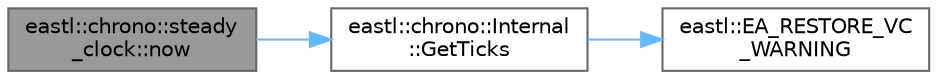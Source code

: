 digraph "eastl::chrono::steady_clock::now"
{
 // LATEX_PDF_SIZE
  bgcolor="transparent";
  edge [fontname=Helvetica,fontsize=10,labelfontname=Helvetica,labelfontsize=10];
  node [fontname=Helvetica,fontsize=10,shape=box,height=0.2,width=0.4];
  rankdir="LR";
  Node1 [id="Node000001",label="eastl::chrono::steady\l_clock::now",height=0.2,width=0.4,color="gray40", fillcolor="grey60", style="filled", fontcolor="black",tooltip=" "];
  Node1 -> Node2 [id="edge3_Node000001_Node000002",color="steelblue1",style="solid",tooltip=" "];
  Node2 [id="Node000002",label="eastl::chrono::Internal\l::GetTicks",height=0.2,width=0.4,color="grey40", fillcolor="white", style="filled",URL="$namespaceeastl_1_1chrono_1_1_internal.html#a111bee06260b52af01d358fcd69b4331",tooltip=" "];
  Node2 -> Node3 [id="edge4_Node000002_Node000003",color="steelblue1",style="solid",tooltip=" "];
  Node3 [id="Node000003",label="eastl::EA_RESTORE_VC\l_WARNING",height=0.2,width=0.4,color="grey40", fillcolor="white", style="filled",URL="$namespaceeastl.html#a33e3eceddb538503c46a663f924d7527",tooltip=" "];
}
